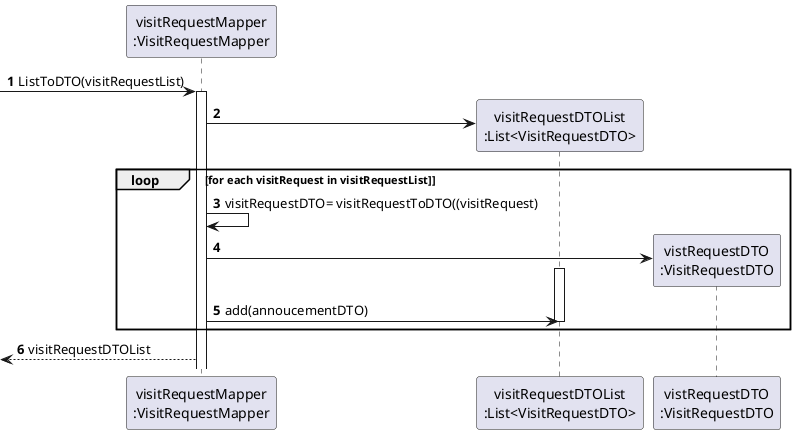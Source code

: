 @startuml
'https://plantuml.com/sequence-diagram

autonumber

participant "visitRequestMapper\n:VisitRequestMapper" as MAPPER
participant "visitRequestDTOList\n:List<VisitRequestDTO>" as DTOLIST
participant "vistRequestDTO\n:VisitRequestDTO" as DTO

-> MAPPER : ListToDTO(visitRequestList)
activate MAPPER

MAPPER -> DTOLIST**

loop for each visitRequest in visitRequestList]

MAPPER -> MAPPER : visitRequestDTO= visitRequestToDTO((visitRequest)

MAPPER -> DTO**

activate DTOLIST
MAPPER ->DTOLIST: add(annoucementDTO)
deactivate DTOLIST

end

 <-- MAPPER  :visitRequestDTOList

@enduml